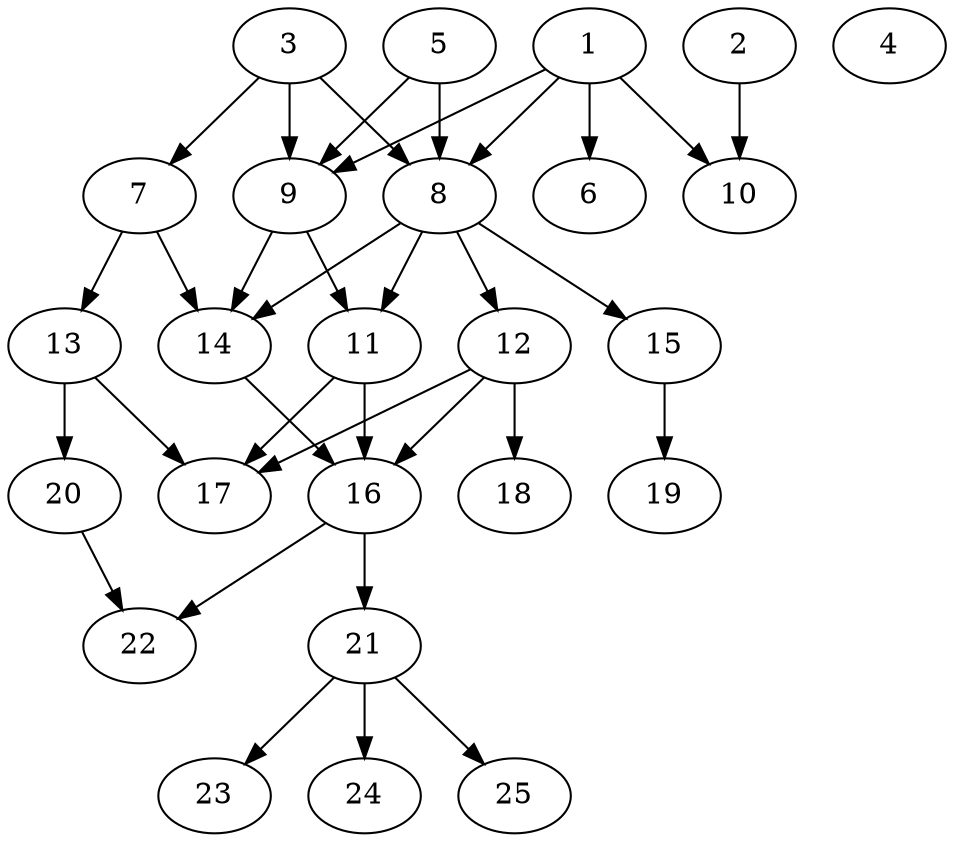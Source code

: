 // DAG automatically generated by daggen at Thu Oct  3 14:00:39 2019
// ./daggen --dot -n 25 --ccr 0.4 --fat 0.5 --regular 0.5 --density 0.5 --mindata 5242880 --maxdata 52428800 
digraph G {
  1 [size="65172480", alpha="0.12", expect_size="26068992"] 
  1 -> 6 [size ="26068992"]
  1 -> 8 [size ="26068992"]
  1 -> 9 [size ="26068992"]
  1 -> 10 [size ="26068992"]
  2 [size="35732480", alpha="0.14", expect_size="14292992"] 
  2 -> 10 [size ="14292992"]
  3 [size="72212480", alpha="0.09", expect_size="28884992"] 
  3 -> 7 [size ="28884992"]
  3 -> 8 [size ="28884992"]
  3 -> 9 [size ="28884992"]
  4 [size="44615680", alpha="0.19", expect_size="17846272"] 
  5 [size="32650240", alpha="0.15", expect_size="13060096"] 
  5 -> 8 [size ="13060096"]
  5 -> 9 [size ="13060096"]
  6 [size="108536320", alpha="0.01", expect_size="43414528"] 
  7 [size="31019520", alpha="0.13", expect_size="12407808"] 
  7 -> 13 [size ="12407808"]
  7 -> 14 [size ="12407808"]
  8 [size="25420800", alpha="0.10", expect_size="10168320"] 
  8 -> 11 [size ="10168320"]
  8 -> 12 [size ="10168320"]
  8 -> 14 [size ="10168320"]
  8 -> 15 [size ="10168320"]
  9 [size="90467840", alpha="0.09", expect_size="36187136"] 
  9 -> 11 [size ="36187136"]
  9 -> 14 [size ="36187136"]
  10 [size="62799360", alpha="0.11", expect_size="25119744"] 
  11 [size="110566400", alpha="0.07", expect_size="44226560"] 
  11 -> 16 [size ="44226560"]
  11 -> 17 [size ="44226560"]
  12 [size="60951040", alpha="0.17", expect_size="24380416"] 
  12 -> 16 [size ="24380416"]
  12 -> 17 [size ="24380416"]
  12 -> 18 [size ="24380416"]
  13 [size="28021760", alpha="0.19", expect_size="11208704"] 
  13 -> 17 [size ="11208704"]
  13 -> 20 [size ="11208704"]
  14 [size="78182400", alpha="0.15", expect_size="31272960"] 
  14 -> 16 [size ="31272960"]
  15 [size="71872000", alpha="0.05", expect_size="28748800"] 
  15 -> 19 [size ="28748800"]
  16 [size="41640960", alpha="0.07", expect_size="16656384"] 
  16 -> 21 [size ="16656384"]
  16 -> 22 [size ="16656384"]
  17 [size="47976960", alpha="0.10", expect_size="19190784"] 
  18 [size="124812800", alpha="0.09", expect_size="49925120"] 
  19 [size="68144640", alpha="0.06", expect_size="27257856"] 
  20 [size="120422400", alpha="0.03", expect_size="48168960"] 
  20 -> 22 [size ="48168960"]
  21 [size="69035520", alpha="0.09", expect_size="27614208"] 
  21 -> 23 [size ="27614208"]
  21 -> 24 [size ="27614208"]
  21 -> 25 [size ="27614208"]
  22 [size="111662080", alpha="0.19", expect_size="44664832"] 
  23 [size="94929920", alpha="0.19", expect_size="37971968"] 
  24 [size="88808960", alpha="0.04", expect_size="35523584"] 
  25 [size="61798400", alpha="0.13", expect_size="24719360"] 
}
